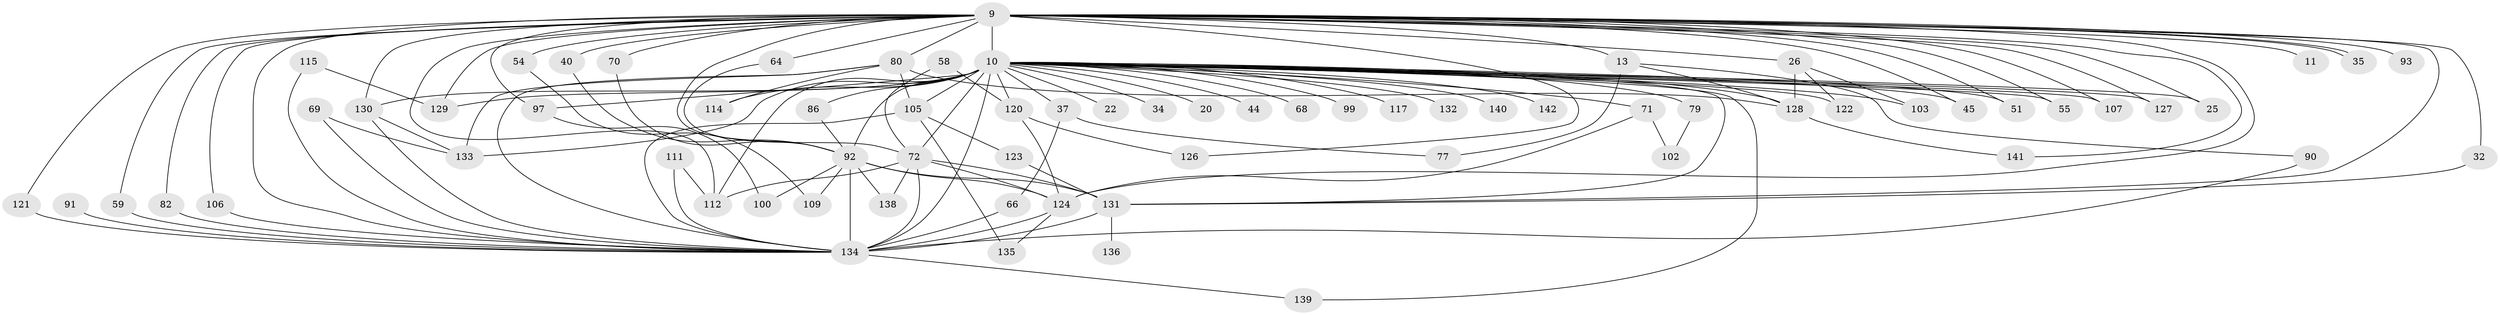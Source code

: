 // original degree distribution, {25: 0.014084507042253521, 29: 0.007042253521126761, 22: 0.007042253521126761, 14: 0.007042253521126761, 28: 0.007042253521126761, 35: 0.007042253521126761, 13: 0.007042253521126761, 32: 0.007042253521126761, 30: 0.007042253521126761, 2: 0.5563380281690141, 9: 0.007042253521126761, 5: 0.056338028169014086, 4: 0.07746478873239436, 3: 0.20422535211267606, 7: 0.007042253521126761, 6: 0.014084507042253521, 8: 0.007042253521126761}
// Generated by graph-tools (version 1.1) at 2025/46/03/04/25 21:46:59]
// undirected, 71 vertices, 132 edges
graph export_dot {
graph [start="1"]
  node [color=gray90,style=filled];
  9 [super="+7"];
  10 [super="+2+6"];
  11;
  13;
  20;
  22;
  25;
  26;
  32;
  34;
  35;
  37;
  40;
  44;
  45;
  51;
  54;
  55 [super="+31+38"];
  58;
  59;
  64;
  66;
  68;
  69;
  70;
  71 [super="+27+62"];
  72 [super="+12+42"];
  77;
  79 [super="+19"];
  80 [super="+28+73"];
  82 [super="+67"];
  86;
  90;
  91;
  92 [super="+88+8"];
  93;
  97 [super="+95"];
  99;
  100;
  102;
  103;
  105 [super="+47+63"];
  106;
  107 [super="+76"];
  109;
  111;
  112 [super="+81+57"];
  114 [super="+41"];
  115;
  117;
  120 [super="+39+94+60+119"];
  121;
  122;
  123;
  124 [super="+33+49"];
  126;
  127 [super="+113+110"];
  128 [super="+96+101"];
  129 [super="+108+125"];
  130 [super="+98"];
  131 [super="+118+30+36+53"];
  132;
  133 [super="+50"];
  134 [super="+116+85+74+61+65+75"];
  135;
  136 [super="+104"];
  138 [super="+137"];
  139;
  140;
  141;
  142;
  9 -- 10 [weight=8];
  9 -- 13 [weight=2];
  9 -- 26 [weight=2];
  9 -- 35;
  9 -- 35;
  9 -- 40;
  9 -- 45;
  9 -- 54 [weight=2];
  9 -- 64;
  9 -- 70;
  9 -- 93 [weight=2];
  9 -- 106;
  9 -- 107 [weight=2];
  9 -- 130 [weight=3];
  9 -- 82;
  9 -- 11;
  9 -- 141;
  9 -- 25;
  9 -- 32;
  9 -- 97 [weight=2];
  9 -- 51;
  9 -- 121;
  9 -- 59;
  9 -- 126;
  9 -- 55;
  9 -- 124 [weight=3];
  9 -- 112;
  9 -- 80 [weight=2];
  9 -- 127;
  9 -- 134 [weight=7];
  9 -- 129 [weight=3];
  9 -- 92 [weight=4];
  9 -- 131 [weight=2];
  10 -- 20 [weight=2];
  10 -- 22 [weight=2];
  10 -- 37 [weight=2];
  10 -- 44 [weight=2];
  10 -- 45;
  10 -- 71 [weight=3];
  10 -- 79 [weight=2];
  10 -- 99 [weight=2];
  10 -- 122;
  10 -- 140 [weight=2];
  10 -- 68 [weight=2];
  10 -- 134 [weight=14];
  10 -- 139;
  10 -- 142 [weight=2];
  10 -- 86;
  10 -- 34 [weight=2];
  10 -- 72;
  10 -- 55 [weight=2];
  10 -- 97 [weight=2];
  10 -- 132 [weight=2];
  10 -- 133 [weight=2];
  10 -- 25;
  10 -- 51;
  10 -- 103;
  10 -- 105 [weight=3];
  10 -- 107;
  10 -- 114 [weight=3];
  10 -- 117 [weight=2];
  10 -- 120 [weight=5];
  10 -- 127 [weight=3];
  10 -- 112 [weight=2];
  10 -- 128 [weight=2];
  10 -- 129 [weight=2];
  10 -- 130;
  10 -- 92 [weight=10];
  10 -- 131;
  13 -- 77;
  13 -- 90;
  13 -- 128;
  26 -- 103;
  26 -- 122;
  26 -- 128;
  32 -- 131;
  37 -- 66;
  37 -- 77;
  40 -- 92;
  54 -- 109;
  58 -- 120;
  58 -- 72;
  59 -- 134;
  64 -- 72;
  66 -- 134;
  69 -- 133;
  69 -- 134;
  70 -- 92;
  71 -- 102;
  71 -- 124;
  72 -- 138 [weight=2];
  72 -- 124;
  72 -- 112;
  72 -- 134 [weight=3];
  72 -- 131;
  79 -- 102;
  80 -- 133;
  80 -- 114;
  80 -- 105;
  80 -- 128;
  80 -- 134;
  82 -- 134 [weight=2];
  86 -- 92;
  90 -- 134;
  91 -- 134 [weight=2];
  92 -- 134 [weight=6];
  92 -- 138;
  92 -- 124;
  92 -- 131 [weight=3];
  92 -- 100;
  92 -- 109;
  97 -- 100;
  105 -- 135;
  105 -- 123;
  105 -- 134 [weight=2];
  106 -- 134;
  111 -- 112;
  111 -- 134;
  115 -- 134;
  115 -- 129;
  120 -- 126;
  120 -- 124;
  121 -- 134;
  123 -- 131;
  124 -- 135;
  124 -- 134;
  128 -- 141;
  130 -- 133;
  130 -- 134;
  131 -- 136 [weight=3];
  131 -- 134;
  134 -- 139;
}
